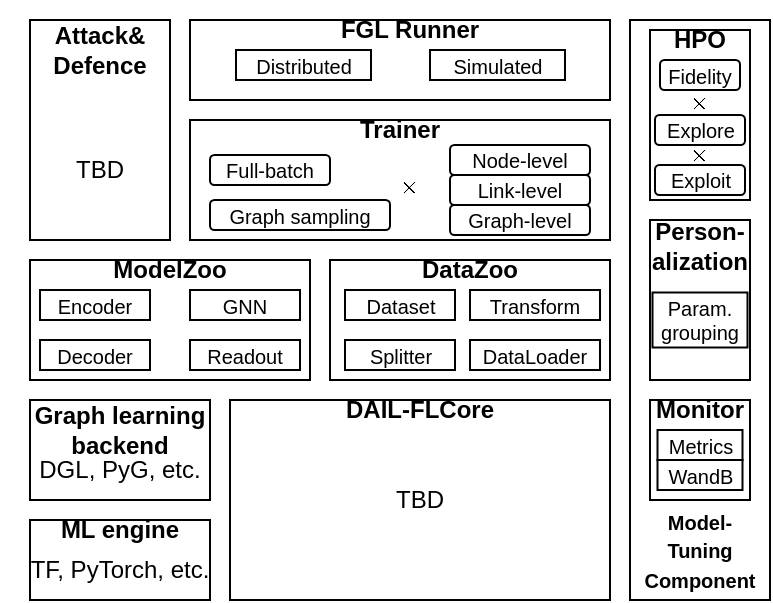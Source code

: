 <mxfile version="16.5.3" type="github">
  <diagram id="N_wYpfJmd_OI2wFdYBPv" name="Page-1">
    <mxGraphModel dx="599" dy="314" grid="1" gridSize="10" guides="1" tooltips="1" connect="1" arrows="1" fold="1" page="1" pageScale="1" pageWidth="400" pageHeight="300" math="1" shadow="0">
      <root>
        <mxCell id="0" />
        <mxCell id="1" parent="0" />
        <mxCell id="Wi08d8gZECOq-nC32ia2-1" value="" style="verticalLabelPosition=bottom;verticalAlign=top;html=1;shape=mxgraph.basic.rect;fillColor2=none;strokeWidth=1;size=20;indent=5;" vertex="1" parent="1">
          <mxGeometry x="130" y="200" width="190" height="100" as="geometry" />
        </mxCell>
        <mxCell id="Wi08d8gZECOq-nC32ia2-2" value="" style="verticalLabelPosition=bottom;verticalAlign=top;html=1;shape=mxgraph.basic.rect;fillColor2=none;strokeWidth=1;size=20;indent=5;" vertex="1" parent="1">
          <mxGeometry x="30" y="260" width="90" height="40" as="geometry" />
        </mxCell>
        <mxCell id="Wi08d8gZECOq-nC32ia2-3" value="" style="verticalLabelPosition=bottom;verticalAlign=top;html=1;shape=mxgraph.basic.rect;fillColor2=none;strokeWidth=1;size=20;indent=5;" vertex="1" parent="1">
          <mxGeometry x="30" y="200" width="90" height="50" as="geometry" />
        </mxCell>
        <mxCell id="Wi08d8gZECOq-nC32ia2-4" value="" style="rounded=0;whiteSpace=wrap;html=1;" vertex="1" parent="1">
          <mxGeometry x="30" y="130" width="140" height="60" as="geometry" />
        </mxCell>
        <mxCell id="Wi08d8gZECOq-nC32ia2-5" value="" style="rounded=0;whiteSpace=wrap;html=1;" vertex="1" parent="1">
          <mxGeometry x="180" y="130" width="140" height="60" as="geometry" />
        </mxCell>
        <mxCell id="Wi08d8gZECOq-nC32ia2-6" value="" style="rounded=0;whiteSpace=wrap;html=1;" vertex="1" parent="1">
          <mxGeometry x="330" y="10" width="70" height="290" as="geometry" />
        </mxCell>
        <mxCell id="Wi08d8gZECOq-nC32ia2-7" value="" style="rounded=0;whiteSpace=wrap;html=1;" vertex="1" parent="1">
          <mxGeometry x="110" y="60" width="210" height="60" as="geometry" />
        </mxCell>
        <mxCell id="Wi08d8gZECOq-nC32ia2-8" value="" style="rounded=0;whiteSpace=wrap;html=1;" vertex="1" parent="1">
          <mxGeometry x="110" y="10" width="210" height="40" as="geometry" />
        </mxCell>
        <mxCell id="Wi08d8gZECOq-nC32ia2-9" value="" style="verticalLabelPosition=bottom;verticalAlign=top;html=1;shape=mxgraph.basic.rect;fillColor2=none;strokeWidth=1;size=20;indent=5;" vertex="1" parent="1">
          <mxGeometry x="30" y="10" width="70" height="110" as="geometry" />
        </mxCell>
        <mxCell id="Wi08d8gZECOq-nC32ia2-10" value="&lt;b&gt;DAIL-FLCore&lt;/b&gt;" style="text;html=1;strokeColor=none;fillColor=none;align=center;verticalAlign=middle;whiteSpace=wrap;rounded=0;" vertex="1" parent="1">
          <mxGeometry x="180" y="190" width="90" height="30" as="geometry" />
        </mxCell>
        <mxCell id="Wi08d8gZECOq-nC32ia2-12" value="&lt;font style=&quot;font-size: 10px&quot;&gt;&lt;b&gt;Model-&lt;br style=&quot;font-size: 10px&quot;&gt;Tuning&lt;br style=&quot;font-size: 10px&quot;&gt;Component&lt;/b&gt;&lt;/font&gt;" style="text;html=1;strokeColor=none;fillColor=none;align=center;verticalAlign=middle;whiteSpace=wrap;rounded=0;" vertex="1" parent="1">
          <mxGeometry x="330" y="260" width="70" height="30" as="geometry" />
        </mxCell>
        <mxCell id="Wi08d8gZECOq-nC32ia2-13" value="&lt;b&gt;ModelZoo&lt;/b&gt;" style="text;html=1;strokeColor=none;fillColor=none;align=center;verticalAlign=middle;whiteSpace=wrap;rounded=0;" vertex="1" parent="1">
          <mxGeometry x="55" y="120" width="90" height="30" as="geometry" />
        </mxCell>
        <mxCell id="Wi08d8gZECOq-nC32ia2-14" value="&lt;b&gt;DataZoo&lt;/b&gt;" style="text;html=1;strokeColor=none;fillColor=none;align=center;verticalAlign=middle;whiteSpace=wrap;rounded=0;" vertex="1" parent="1">
          <mxGeometry x="205" y="120" width="90" height="30" as="geometry" />
        </mxCell>
        <mxCell id="Wi08d8gZECOq-nC32ia2-15" value="&lt;b&gt;ML engine&lt;/b&gt;" style="text;html=1;strokeColor=none;fillColor=none;align=center;verticalAlign=middle;whiteSpace=wrap;rounded=0;" vertex="1" parent="1">
          <mxGeometry x="30" y="250" width="90" height="30" as="geometry" />
        </mxCell>
        <mxCell id="Wi08d8gZECOq-nC32ia2-16" value="TF, PyTorch, etc." style="text;html=1;strokeColor=none;fillColor=none;align=center;verticalAlign=middle;whiteSpace=wrap;rounded=0;" vertex="1" parent="1">
          <mxGeometry x="25" y="270" width="100" height="30" as="geometry" />
        </mxCell>
        <mxCell id="Wi08d8gZECOq-nC32ia2-17" value="&lt;b&gt;Graph learning backend&lt;/b&gt;" style="text;html=1;strokeColor=none;fillColor=none;align=center;verticalAlign=middle;whiteSpace=wrap;rounded=0;" vertex="1" parent="1">
          <mxGeometry x="30" y="200" width="90" height="30" as="geometry" />
        </mxCell>
        <mxCell id="Wi08d8gZECOq-nC32ia2-18" value="DGL, PyG, etc." style="text;html=1;strokeColor=none;fillColor=none;align=center;verticalAlign=middle;whiteSpace=wrap;rounded=0;" vertex="1" parent="1">
          <mxGeometry x="25" y="220" width="100" height="30" as="geometry" />
        </mxCell>
        <mxCell id="Wi08d8gZECOq-nC32ia2-19" value="TBD" style="text;html=1;strokeColor=none;fillColor=none;align=center;verticalAlign=middle;whiteSpace=wrap;rounded=0;" vertex="1" parent="1">
          <mxGeometry x="175" y="235" width="100" height="30" as="geometry" />
        </mxCell>
        <mxCell id="Wi08d8gZECOq-nC32ia2-21" value="Encoder" style="rounded=0;whiteSpace=wrap;html=1;fontSize=10;" vertex="1" parent="1">
          <mxGeometry x="35" y="145" width="55" height="15" as="geometry" />
        </mxCell>
        <mxCell id="Wi08d8gZECOq-nC32ia2-22" value="GNN" style="rounded=0;whiteSpace=wrap;html=1;fontSize=10;" vertex="1" parent="1">
          <mxGeometry x="110" y="145" width="55" height="15" as="geometry" />
        </mxCell>
        <mxCell id="Wi08d8gZECOq-nC32ia2-23" value="Decoder" style="rounded=0;whiteSpace=wrap;html=1;fontSize=10;" vertex="1" parent="1">
          <mxGeometry x="35" y="170" width="55" height="15" as="geometry" />
        </mxCell>
        <mxCell id="Wi08d8gZECOq-nC32ia2-24" value="Readout" style="rounded=0;whiteSpace=wrap;html=1;fontSize=10;" vertex="1" parent="1">
          <mxGeometry x="110" y="170" width="55" height="15" as="geometry" />
        </mxCell>
        <mxCell id="Wi08d8gZECOq-nC32ia2-25" value="Dataset" style="rounded=0;whiteSpace=wrap;html=1;fontSize=10;" vertex="1" parent="1">
          <mxGeometry x="187.5" y="145" width="55" height="15" as="geometry" />
        </mxCell>
        <mxCell id="Wi08d8gZECOq-nC32ia2-26" value="Transform" style="rounded=0;whiteSpace=wrap;html=1;fontSize=10;" vertex="1" parent="1">
          <mxGeometry x="250" y="145" width="65" height="15" as="geometry" />
        </mxCell>
        <mxCell id="Wi08d8gZECOq-nC32ia2-27" value="Splitter&lt;span style=&quot;color: rgba(0 , 0 , 0 , 0) ; font-family: monospace ; font-size: 0px&quot;&gt;%3CmxGraphModel%3E%3Croot%3E%3CmxCell%20id%3D%220%22%2F%3E%3CmxCell%20id%3D%221%22%20parent%3D%220%22%2F%3E%3CmxCell%20id%3D%222%22%20value%3D%22Transform%22%20style%3D%22rounded%3D0%3BwhiteSpace%3Dwrap%3Bhtml%3D1%3BfontSize%3D10%3B%22%20vertex%3D%221%22%20parent%3D%221%22%3E%3CmxGeometry%20x%3D%22260%22%20y%3D%22145%22%20width%3D%2255%22%20height%3D%2215%22%20as%3D%22geometry%22%2F%3E%3C%2FmxCell%3E%3C%2Froot%3E%3C%2FmxGraphModel%3E&lt;/span&gt;" style="rounded=0;whiteSpace=wrap;html=1;fontSize=10;" vertex="1" parent="1">
          <mxGeometry x="187.5" y="170" width="55" height="15" as="geometry" />
        </mxCell>
        <mxCell id="Wi08d8gZECOq-nC32ia2-28" value="DataLoader" style="rounded=0;whiteSpace=wrap;html=1;fontSize=10;" vertex="1" parent="1">
          <mxGeometry x="250" y="170" width="65" height="15" as="geometry" />
        </mxCell>
        <mxCell id="Wi08d8gZECOq-nC32ia2-29" value="&lt;b&gt;Trainer&lt;/b&gt;" style="text;html=1;strokeColor=none;fillColor=none;align=center;verticalAlign=middle;whiteSpace=wrap;rounded=0;" vertex="1" parent="1">
          <mxGeometry x="170" y="50" width="90" height="30" as="geometry" />
        </mxCell>
        <mxCell id="Wi08d8gZECOq-nC32ia2-30" value="&lt;b&gt;Attack&amp;amp;&lt;br&gt;Defence&lt;br&gt;&lt;/b&gt;" style="text;html=1;strokeColor=none;fillColor=none;align=center;verticalAlign=middle;whiteSpace=wrap;rounded=0;" vertex="1" parent="1">
          <mxGeometry x="20" y="10" width="90" height="30" as="geometry" />
        </mxCell>
        <mxCell id="Wi08d8gZECOq-nC32ia2-31" value="TBD" style="text;html=1;strokeColor=none;fillColor=none;align=center;verticalAlign=middle;whiteSpace=wrap;rounded=0;" vertex="1" parent="1">
          <mxGeometry x="15" y="70" width="100" height="30" as="geometry" />
        </mxCell>
        <mxCell id="Wi08d8gZECOq-nC32ia2-32" value="&lt;b&gt;FGL Runner&lt;/b&gt;" style="text;html=1;strokeColor=none;fillColor=none;align=center;verticalAlign=middle;whiteSpace=wrap;rounded=0;" vertex="1" parent="1">
          <mxGeometry x="175" width="90" height="30" as="geometry" />
        </mxCell>
        <mxCell id="Wi08d8gZECOq-nC32ia2-35" value="$$\times$$" style="text;html=1;strokeColor=none;fillColor=none;align=center;verticalAlign=middle;whiteSpace=wrap;rounded=0;fontSize=10;" vertex="1" parent="1">
          <mxGeometry x="190" y="77.5" width="60" height="30" as="geometry" />
        </mxCell>
        <mxCell id="Wi08d8gZECOq-nC32ia2-37" value="Full-batch" style="rounded=1;whiteSpace=wrap;html=1;fontSize=10;" vertex="1" parent="1">
          <mxGeometry x="120" y="77.5" width="60" height="15" as="geometry" />
        </mxCell>
        <mxCell id="Wi08d8gZECOq-nC32ia2-38" value="Graph sampling" style="rounded=1;whiteSpace=wrap;html=1;fontSize=10;" vertex="1" parent="1">
          <mxGeometry x="120" y="100" width="90" height="15" as="geometry" />
        </mxCell>
        <mxCell id="Wi08d8gZECOq-nC32ia2-39" value="Node-level" style="rounded=1;whiteSpace=wrap;html=1;fontSize=10;" vertex="1" parent="1">
          <mxGeometry x="240" y="72.5" width="70" height="15" as="geometry" />
        </mxCell>
        <mxCell id="Wi08d8gZECOq-nC32ia2-40" value="Link-level" style="rounded=1;whiteSpace=wrap;html=1;fontSize=10;" vertex="1" parent="1">
          <mxGeometry x="240" y="87.5" width="70" height="15" as="geometry" />
        </mxCell>
        <mxCell id="Wi08d8gZECOq-nC32ia2-41" value="Graph-level" style="rounded=1;whiteSpace=wrap;html=1;fontSize=10;" vertex="1" parent="1">
          <mxGeometry x="240" y="102.5" width="70" height="15" as="geometry" />
        </mxCell>
        <mxCell id="Wi08d8gZECOq-nC32ia2-42" value="Distributed" style="rounded=0;whiteSpace=wrap;html=1;fontSize=10;" vertex="1" parent="1">
          <mxGeometry x="133" y="25" width="67.5" height="15" as="geometry" />
        </mxCell>
        <mxCell id="Wi08d8gZECOq-nC32ia2-43" value="Simulated" style="rounded=0;whiteSpace=wrap;html=1;fontSize=10;" vertex="1" parent="1">
          <mxGeometry x="230" y="25" width="67.5" height="15" as="geometry" />
        </mxCell>
        <mxCell id="Wi08d8gZECOq-nC32ia2-44" value="" style="verticalLabelPosition=bottom;verticalAlign=top;html=1;shape=mxgraph.basic.rect;fillColor2=none;strokeWidth=1;size=20;indent=5;" vertex="1" parent="1">
          <mxGeometry x="340" y="15" width="50" height="85" as="geometry" />
        </mxCell>
        <mxCell id="Wi08d8gZECOq-nC32ia2-45" value="" style="verticalLabelPosition=bottom;verticalAlign=top;html=1;shape=mxgraph.basic.rect;fillColor2=none;strokeWidth=1;size=20;indent=5;" vertex="1" parent="1">
          <mxGeometry x="340" y="110" width="50" height="80" as="geometry" />
        </mxCell>
        <mxCell id="Wi08d8gZECOq-nC32ia2-46" value="" style="verticalLabelPosition=bottom;verticalAlign=top;html=1;shape=mxgraph.basic.rect;fillColor2=none;strokeWidth=1;size=20;indent=5;" vertex="1" parent="1">
          <mxGeometry x="340" y="200" width="50" height="50" as="geometry" />
        </mxCell>
        <mxCell id="Wi08d8gZECOq-nC32ia2-47" value="&lt;b&gt;HPO&lt;/b&gt;" style="text;html=1;strokeColor=none;fillColor=none;align=center;verticalAlign=middle;whiteSpace=wrap;rounded=0;" vertex="1" parent="1">
          <mxGeometry x="345" y="10" width="40" height="20" as="geometry" />
        </mxCell>
        <mxCell id="Wi08d8gZECOq-nC32ia2-48" value="&lt;b&gt;Person-&lt;br&gt;alization&lt;br&gt;&lt;/b&gt;" style="text;html=1;strokeColor=none;fillColor=none;align=center;verticalAlign=middle;whiteSpace=wrap;rounded=0;" vertex="1" parent="1">
          <mxGeometry x="340" y="107.5" width="50" height="30" as="geometry" />
        </mxCell>
        <mxCell id="Wi08d8gZECOq-nC32ia2-49" value="&lt;b&gt;Monitor&lt;/b&gt;" style="text;html=1;strokeColor=none;fillColor=none;align=center;verticalAlign=middle;whiteSpace=wrap;rounded=0;" vertex="1" parent="1">
          <mxGeometry x="345" y="195" width="40" height="20" as="geometry" />
        </mxCell>
        <mxCell id="Wi08d8gZECOq-nC32ia2-50" value="Metrics" style="rounded=0;whiteSpace=wrap;html=1;fontSize=10;" vertex="1" parent="1">
          <mxGeometry x="343.75" y="215" width="42.5" height="15" as="geometry" />
        </mxCell>
        <mxCell id="Wi08d8gZECOq-nC32ia2-51" value="WandB" style="rounded=0;whiteSpace=wrap;html=1;fontSize=10;" vertex="1" parent="1">
          <mxGeometry x="343.75" y="230" width="42.5" height="15" as="geometry" />
        </mxCell>
        <mxCell id="Wi08d8gZECOq-nC32ia2-52" value="Fidelity" style="rounded=1;whiteSpace=wrap;html=1;fontSize=10;" vertex="1" parent="1">
          <mxGeometry x="345" y="30" width="40" height="15" as="geometry" />
        </mxCell>
        <mxCell id="Wi08d8gZECOq-nC32ia2-53" value="$$\times$$" style="text;html=1;strokeColor=none;fillColor=none;align=center;verticalAlign=middle;whiteSpace=wrap;rounded=0;fontSize=10;" vertex="1" parent="1">
          <mxGeometry x="346.88" y="40" width="36.25" height="22.5" as="geometry" />
        </mxCell>
        <mxCell id="Wi08d8gZECOq-nC32ia2-54" value="Explore" style="rounded=1;whiteSpace=wrap;html=1;fontSize=10;" vertex="1" parent="1">
          <mxGeometry x="342.5" y="57.5" width="45" height="15" as="geometry" />
        </mxCell>
        <mxCell id="Wi08d8gZECOq-nC32ia2-55" value="$$\times$$" style="text;html=1;strokeColor=none;fillColor=none;align=center;verticalAlign=middle;whiteSpace=wrap;rounded=0;fontSize=10;" vertex="1" parent="1">
          <mxGeometry x="346.88" y="66.25" width="36.25" height="21.25" as="geometry" />
        </mxCell>
        <mxCell id="Wi08d8gZECOq-nC32ia2-56" value="Exploit" style="rounded=1;whiteSpace=wrap;html=1;fontSize=10;" vertex="1" parent="1">
          <mxGeometry x="342.5" y="82.5" width="45" height="15" as="geometry" />
        </mxCell>
        <mxCell id="Wi08d8gZECOq-nC32ia2-57" value="Param.&lt;br&gt;grouping" style="rounded=0;whiteSpace=wrap;html=1;fontSize=10;" vertex="1" parent="1">
          <mxGeometry x="341.25" y="146.25" width="47.5" height="27.5" as="geometry" />
        </mxCell>
      </root>
    </mxGraphModel>
  </diagram>
</mxfile>
